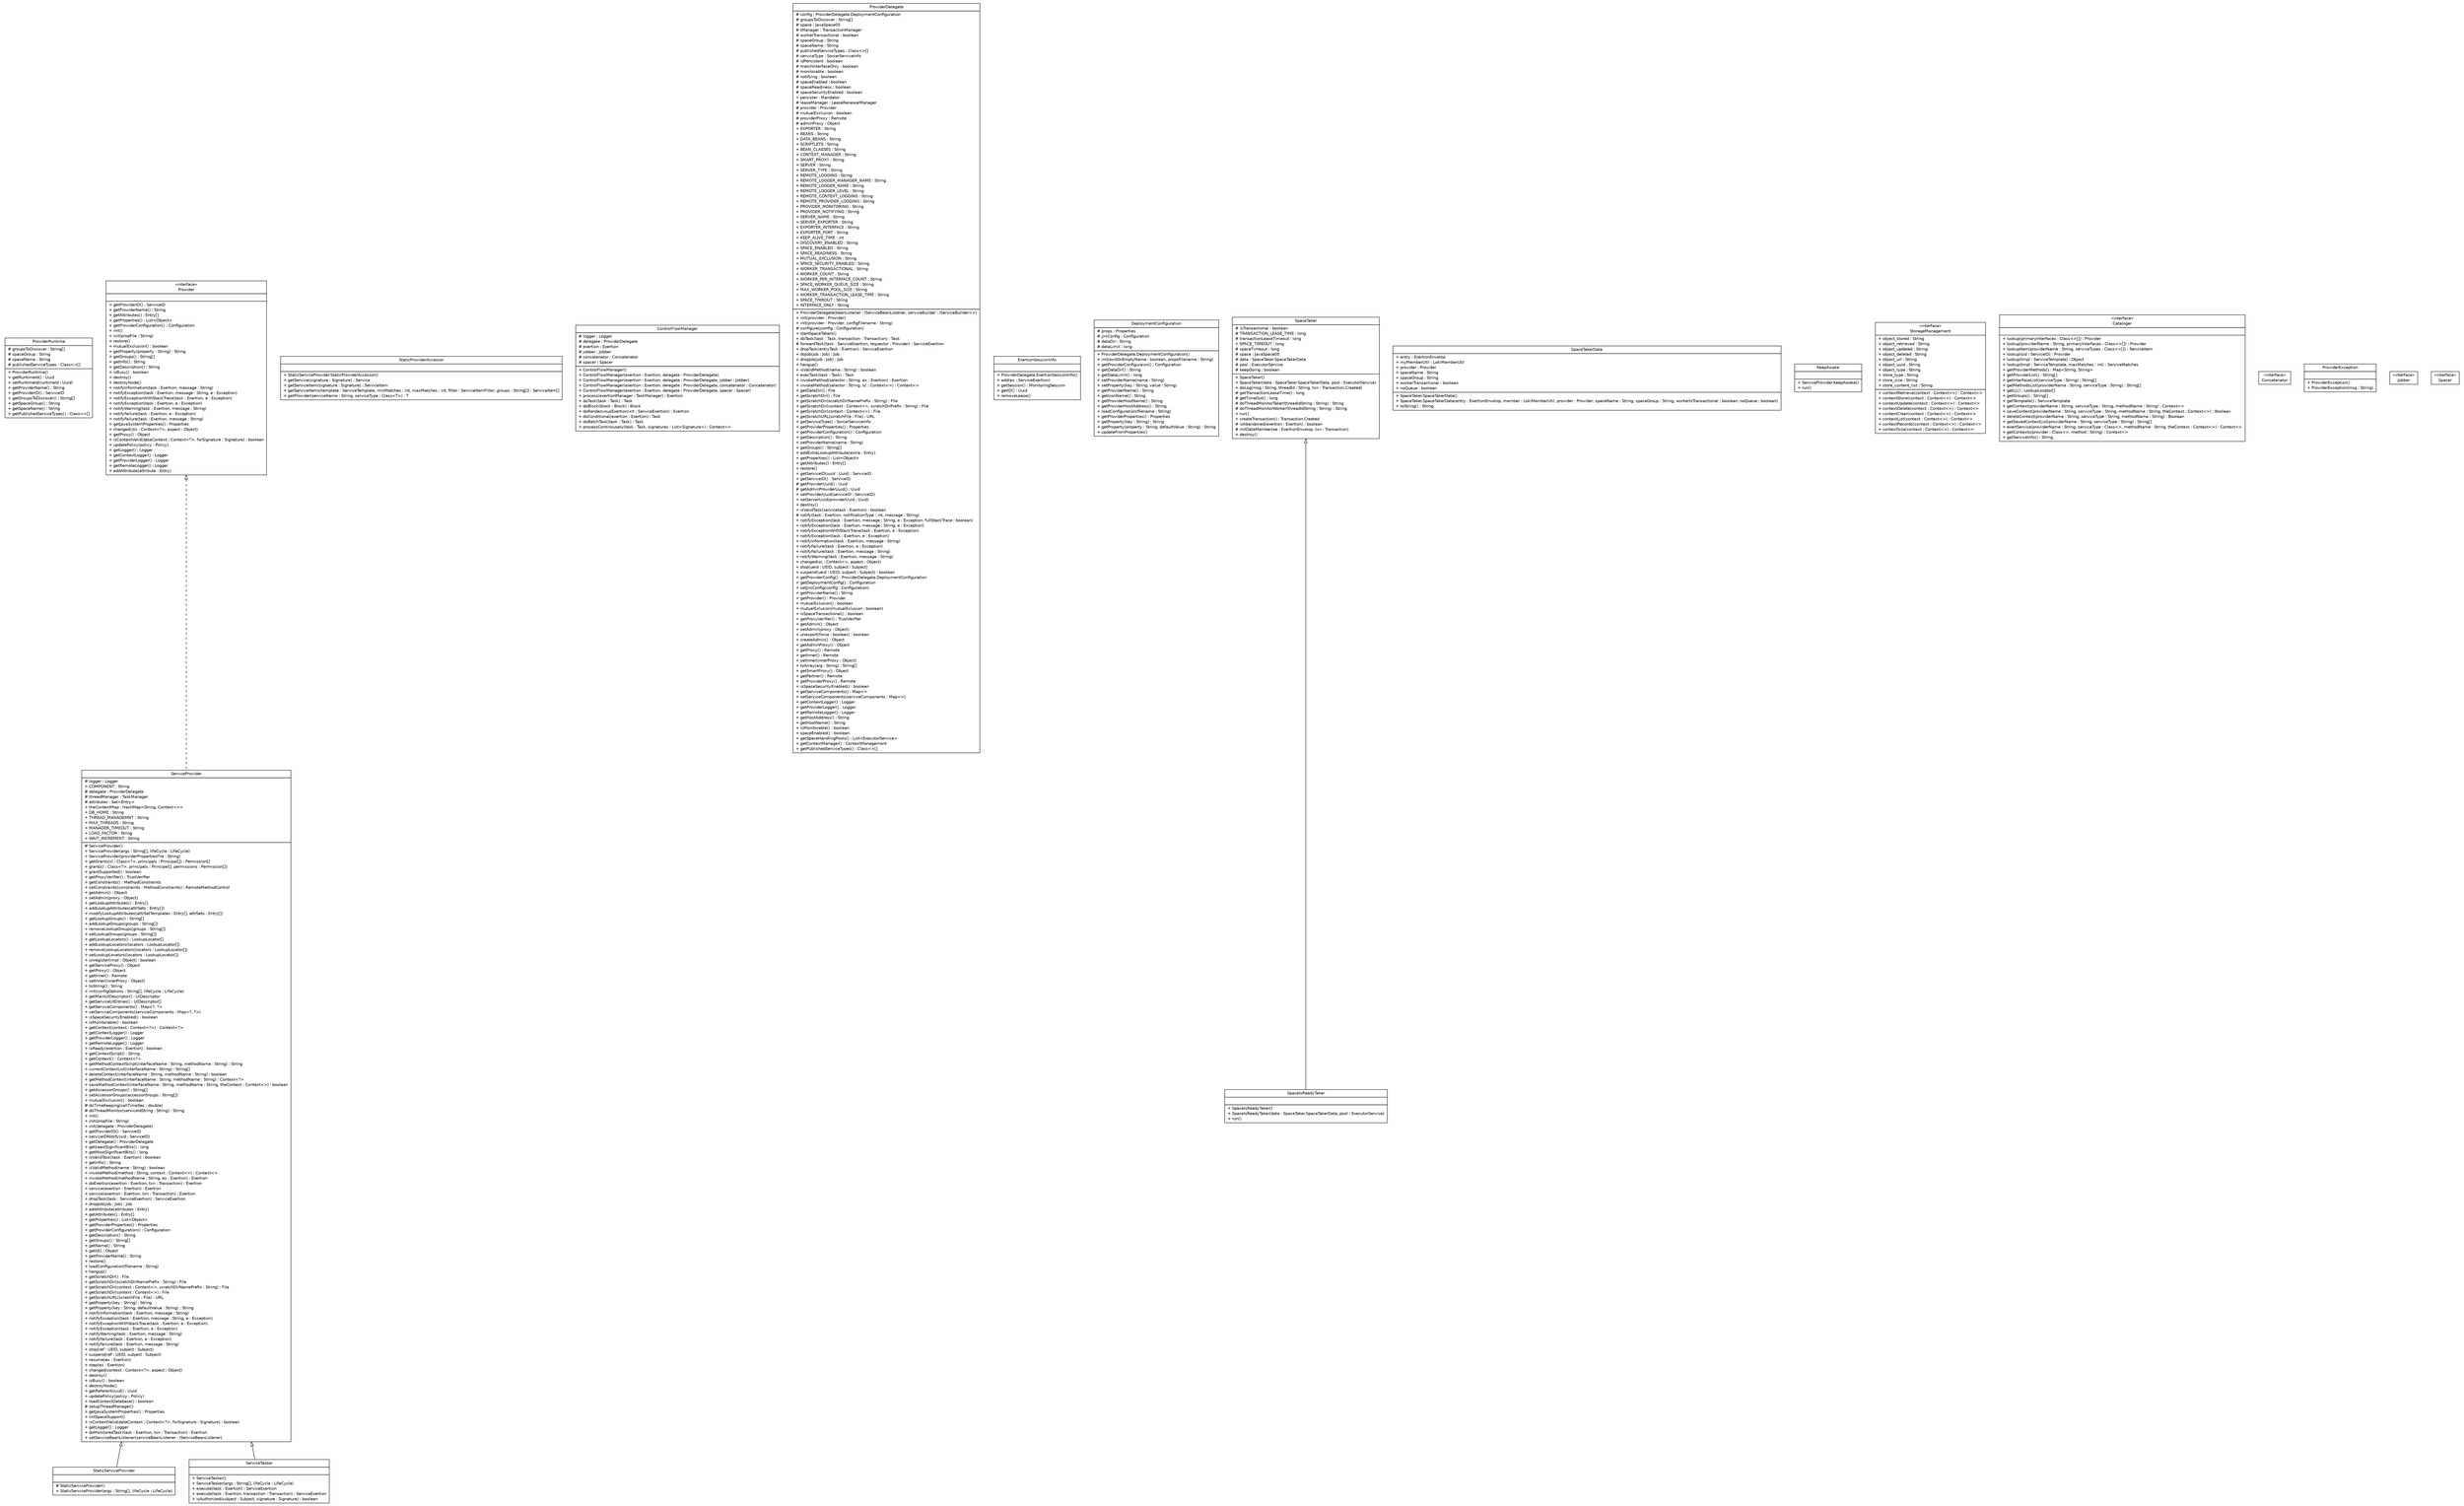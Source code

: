 #!/usr/local/bin/dot
#
# Class diagram 
# Generated by UMLGraph version R5_6 (http://www.umlgraph.org/)
#

digraph G {
	edge [fontname="Helvetica",fontsize=10,labelfontname="Helvetica",labelfontsize=10];
	node [fontname="Helvetica",fontsize=10,shape=plaintext];
	nodesep=0.25;
	ranksep=0.5;
	// sorcer.core.provider.ProviderRuntime
	c14732 [label=<<table title="sorcer.core.provider.ProviderRuntime" border="0" cellborder="1" cellspacing="0" cellpadding="2" port="p" href="./ProviderRuntime.html">
		<tr><td><table border="0" cellspacing="0" cellpadding="1">
<tr><td align="center" balign="center"> ProviderRuntime </td></tr>
		</table></td></tr>
		<tr><td><table border="0" cellspacing="0" cellpadding="1">
<tr><td align="left" balign="left"> # groupsToDiscover : String[] </td></tr>
<tr><td align="left" balign="left"> # spaceGroup : String </td></tr>
<tr><td align="left" balign="left"> # spaceName : String </td></tr>
<tr><td align="left" balign="left"> # publishedServiceTypes : Class&lt;&gt;[] </td></tr>
		</table></td></tr>
		<tr><td><table border="0" cellspacing="0" cellpadding="1">
<tr><td align="left" balign="left"> + ProviderRuntime() </td></tr>
<tr><td align="left" balign="left"> + getRuntimeId() : Uuid </td></tr>
<tr><td align="left" balign="left"> + setRuntimeId(runtimeId : Uuid) </td></tr>
<tr><td align="left" balign="left"> + getProviderName() : String </td></tr>
<tr><td align="left" balign="left"> + getProviderID() : ServiceID </td></tr>
<tr><td align="left" balign="left"> + getGroupsToDiscover() : String[] </td></tr>
<tr><td align="left" balign="left"> + getSpaceGroup() : String </td></tr>
<tr><td align="left" balign="left"> + getSpaceName() : String </td></tr>
<tr><td align="left" balign="left"> + getPublishedServiceTypes() : Class&lt;&gt;[] </td></tr>
		</table></td></tr>
		</table>>, URL="./ProviderRuntime.html", fontname="Helvetica", fontcolor="black", fontsize=10.0];
	// sorcer.core.provider.StaticServiceProvider
	c14733 [label=<<table title="sorcer.core.provider.StaticServiceProvider" border="0" cellborder="1" cellspacing="0" cellpadding="2" port="p" href="./StaticServiceProvider.html">
		<tr><td><table border="0" cellspacing="0" cellpadding="1">
<tr><td align="center" balign="center"> StaticServiceProvider </td></tr>
		</table></td></tr>
		<tr><td><table border="0" cellspacing="0" cellpadding="1">
<tr><td align="left" balign="left">  </td></tr>
		</table></td></tr>
		<tr><td><table border="0" cellspacing="0" cellpadding="1">
<tr><td align="left" balign="left"> # StaticServiceProvider() </td></tr>
<tr><td align="left" balign="left"> + StaticServiceProvider(args : String[], lifeCycle : LifeCycle) </td></tr>
		</table></td></tr>
		</table>>, URL="./StaticServiceProvider.html", fontname="Helvetica", fontcolor="black", fontsize=10.0];
	// sorcer.core.provider.StaticServiceProvider.StaticProviderAccessor
	c14734 [label=<<table title="sorcer.core.provider.StaticServiceProvider.StaticProviderAccessor" border="0" cellborder="1" cellspacing="0" cellpadding="2" port="p" href="./StaticServiceProvider.StaticProviderAccessor.html">
		<tr><td><table border="0" cellspacing="0" cellpadding="1">
<tr><td align="center" balign="center"> StaticProviderAccessor </td></tr>
		</table></td></tr>
		<tr><td><table border="0" cellspacing="0" cellpadding="1">
<tr><td align="left" balign="left">  </td></tr>
		</table></td></tr>
		<tr><td><table border="0" cellspacing="0" cellpadding="1">
<tr><td align="left" balign="left"> + StaticServiceProvider.StaticProviderAccessor() </td></tr>
<tr><td align="left" balign="left"> + getService(signature : Signature) : Service </td></tr>
<tr><td align="left" balign="left"> + getServiceItem(signature : Signature) : ServiceItem </td></tr>
<tr><td align="left" balign="left"> + getServiceItems(template : ServiceTemplate, minMatches : int, maxMatches : int, filter : ServiceItemFilter, groups : String[]) : ServiceItem[] </td></tr>
<tr><td align="left" balign="left"> + getProvider(serviceName : String, serviceType : Class&lt;T&gt;) : T </td></tr>
		</table></td></tr>
		</table>>, URL="./StaticServiceProvider.StaticProviderAccessor.html", fontname="Helvetica", fontcolor="black", fontsize=10.0];
	// sorcer.core.provider.ServiceTasker
	c14735 [label=<<table title="sorcer.core.provider.ServiceTasker" border="0" cellborder="1" cellspacing="0" cellpadding="2" port="p" href="./ServiceTasker.html">
		<tr><td><table border="0" cellspacing="0" cellpadding="1">
<tr><td align="center" balign="center"> ServiceTasker </td></tr>
		</table></td></tr>
		<tr><td><table border="0" cellspacing="0" cellpadding="1">
<tr><td align="left" balign="left">  </td></tr>
		</table></td></tr>
		<tr><td><table border="0" cellspacing="0" cellpadding="1">
<tr><td align="left" balign="left"> + ServiceTasker() </td></tr>
<tr><td align="left" balign="left"> + ServiceTasker(args : String[], lifeCycle : LifeCycle) </td></tr>
<tr><td align="left" balign="left"> + execute(task : Exertion) : ServiceExertion </td></tr>
<tr><td align="left" balign="left"> + execute(task : Exertion, transaction : Transaction) : ServiceExertion </td></tr>
<tr><td align="left" balign="left"> + isAuthorized(subject : Subject, signature : Signature) : boolean </td></tr>
		</table></td></tr>
		</table>>, URL="./ServiceTasker.html", fontname="Helvetica", fontcolor="black", fontsize=10.0];
	// sorcer.core.provider.ControlFlowManager
	c14736 [label=<<table title="sorcer.core.provider.ControlFlowManager" border="0" cellborder="1" cellspacing="0" cellpadding="2" port="p" href="./ControlFlowManager.html">
		<tr><td><table border="0" cellspacing="0" cellpadding="1">
<tr><td align="center" balign="center"> ControlFlowManager </td></tr>
		</table></td></tr>
		<tr><td><table border="0" cellspacing="0" cellpadding="1">
<tr><td align="left" balign="left"> # logger : Logger </td></tr>
<tr><td align="left" balign="left"> # delegate : ProviderDelegate </td></tr>
<tr><td align="left" balign="left"> # exertion : Exertion </td></tr>
<tr><td align="left" balign="left"> # jobber : Jobber </td></tr>
<tr><td align="left" balign="left"> # concatenator : Concatenator </td></tr>
<tr><td align="left" balign="left"> # spacer : Spacer </td></tr>
		</table></td></tr>
		<tr><td><table border="0" cellspacing="0" cellpadding="1">
<tr><td align="left" balign="left"> + ControlFlowManager() </td></tr>
<tr><td align="left" balign="left"> + ControlFlowManager(exertion : Exertion, delegate : ProviderDelegate) </td></tr>
<tr><td align="left" balign="left"> + ControlFlowManager(exertion : Exertion, delegate : ProviderDelegate, jobber : Jobber) </td></tr>
<tr><td align="left" balign="left"> + ControlFlowManager(exertion : Exertion, delegate : ProviderDelegate, concatenator : Concatenator) </td></tr>
<tr><td align="left" balign="left"> + ControlFlowManager(exertion : Exertion, delegate : ProviderDelegate, spacer : Spacer) </td></tr>
<tr><td align="left" balign="left"> + process(exertionManager : TaskManager) : Exertion </td></tr>
<tr><td align="left" balign="left"> + doTask(task : Task) : Task </td></tr>
<tr><td align="left" balign="left"> + doBlock(block : Block) : Block </td></tr>
<tr><td align="left" balign="left"> + doRendezvousExertion(xrt : ServiceExertion) : Exertion </td></tr>
<tr><td align="left" balign="left"> + doConditional(exertion : Exertion) : Task </td></tr>
<tr><td align="left" balign="left"> + doBatchTask(task : Task) : Task </td></tr>
<tr><td align="left" balign="left"> + processContinousely(task : Task, signatures : List&lt;Signature&gt;) : Context&lt;&gt; </td></tr>
		</table></td></tr>
		</table>>, URL="./ControlFlowManager.html", fontname="Helvetica", fontcolor="black", fontsize=10.0];
	// sorcer.core.provider.ProviderDelegate
	c14737 [label=<<table title="sorcer.core.provider.ProviderDelegate" border="0" cellborder="1" cellspacing="0" cellpadding="2" port="p" href="./ProviderDelegate.html">
		<tr><td><table border="0" cellspacing="0" cellpadding="1">
<tr><td align="center" balign="center"> ProviderDelegate </td></tr>
		</table></td></tr>
		<tr><td><table border="0" cellspacing="0" cellpadding="1">
<tr><td align="left" balign="left"> # config : ProviderDelegate.DeploymentConfiguration </td></tr>
<tr><td align="left" balign="left"> # groupsToDiscover : String[] </td></tr>
<tr><td align="left" balign="left"> # space : JavaSpace05 </td></tr>
<tr><td align="left" balign="left"> # tManager : TransactionManager </td></tr>
<tr><td align="left" balign="left"> # workerTransactional : boolean </td></tr>
<tr><td align="left" balign="left"> # spaceGroup : String </td></tr>
<tr><td align="left" balign="left"> # spaceName : String </td></tr>
<tr><td align="left" balign="left"> # publishedServiceTypes : Class&lt;&gt;[] </td></tr>
<tr><td align="left" balign="left"> # serviceType : SorcerServiceInfo </td></tr>
<tr><td align="left" balign="left"> # idPersistent : boolean </td></tr>
<tr><td align="left" balign="left"> # matchInterfaceOnly : boolean </td></tr>
<tr><td align="left" balign="left"> # monitorable : boolean </td></tr>
<tr><td align="left" balign="left"> # notifying : boolean </td></tr>
<tr><td align="left" balign="left"> # spaceEnabled : boolean </td></tr>
<tr><td align="left" balign="left"> # spaceReadiness : boolean </td></tr>
<tr><td align="left" balign="left"> # spaceSecurityEnabled : boolean </td></tr>
<tr><td align="left" balign="left"> + persister : Mandator </td></tr>
<tr><td align="left" balign="left"> # leaseManager : LeaseRenewalManager </td></tr>
<tr><td align="left" balign="left"> # provider : Provider </td></tr>
<tr><td align="left" balign="left"> # mutualExclusion : boolean </td></tr>
<tr><td align="left" balign="left"> # providerProxy : Remote </td></tr>
<tr><td align="left" balign="left"> # adminProxy : Object </td></tr>
<tr><td align="left" balign="left"> + EXPORTER : String </td></tr>
<tr><td align="left" balign="left"> + BEANS : String </td></tr>
<tr><td align="left" balign="left"> + DATA_BEANS : String </td></tr>
<tr><td align="left" balign="left"> + SCRIPTLETS : String </td></tr>
<tr><td align="left" balign="left"> + BEAN_CLASSES : String </td></tr>
<tr><td align="left" balign="left"> + CONTEXT_MANAGER : String </td></tr>
<tr><td align="left" balign="left"> + SMART_PROXY : String </td></tr>
<tr><td align="left" balign="left"> + SERVER : String </td></tr>
<tr><td align="left" balign="left"> + SERVER_TYPE : String </td></tr>
<tr><td align="left" balign="left"> + REMOTE_LOGGING : String </td></tr>
<tr><td align="left" balign="left"> + REMOTE_LOGGER_MANAGER_NAME : String </td></tr>
<tr><td align="left" balign="left"> + REMOTE_LOGGER_NAME : String </td></tr>
<tr><td align="left" balign="left"> + REMOTE_LOGGER_LEVEL : String </td></tr>
<tr><td align="left" balign="left"> + REMOTE_CONTEXT_LOGGING : String </td></tr>
<tr><td align="left" balign="left"> + REMOTE_PROVIDER_LOGGING : String </td></tr>
<tr><td align="left" balign="left"> + PROVIDER_MONITORING : String </td></tr>
<tr><td align="left" balign="left"> + PROVIDER_NOTIFYING : String </td></tr>
<tr><td align="left" balign="left"> + SERVER_NAME : String </td></tr>
<tr><td align="left" balign="left"> + SERVER_EXPORTER : String </td></tr>
<tr><td align="left" balign="left"> + EXPORTER_INTERFACE : String </td></tr>
<tr><td align="left" balign="left"> + EXPORTER_PORT : String </td></tr>
<tr><td align="left" balign="left"> + KEEP_ALIVE_TIME : int </td></tr>
<tr><td align="left" balign="left"> + DISCOVERY_ENABLED : String </td></tr>
<tr><td align="left" balign="left"> + SPACE_ENABLED : String </td></tr>
<tr><td align="left" balign="left"> + SPACE_READINESS : String </td></tr>
<tr><td align="left" balign="left"> + MUTUAL_EXCLUSION : String </td></tr>
<tr><td align="left" balign="left"> + SPACE_SECURITY_ENABLED : String </td></tr>
<tr><td align="left" balign="left"> + WORKER_TRANSACTIONAL : String </td></tr>
<tr><td align="left" balign="left"> + WORKER_COUNT : String </td></tr>
<tr><td align="left" balign="left"> + WORKER_PER_INTERFACE_COUNT : String </td></tr>
<tr><td align="left" balign="left"> + SPACE_WORKER_QUEUE_SIZE : String </td></tr>
<tr><td align="left" balign="left"> + MAX_WORKER_POOL_SIZE : String </td></tr>
<tr><td align="left" balign="left"> + WORKER_TRANSACTION_LEASE_TIME : String </td></tr>
<tr><td align="left" balign="left"> + SPACE_TIMEOUT : String </td></tr>
<tr><td align="left" balign="left"> + INTERFACE_ONLY : String </td></tr>
		</table></td></tr>
		<tr><td><table border="0" cellspacing="0" cellpadding="1">
<tr><td align="left" balign="left"> + ProviderDelegate(beanListener : IServiceBeanListener, serviceBuilder : IServiceBuilder&lt;&gt;) </td></tr>
<tr><td align="left" balign="left"> + init(provider : Provider) </td></tr>
<tr><td align="left" balign="left"> + init(provider : Provider, configFilename : String) </td></tr>
<tr><td align="left" balign="left"> # configure(jconfig : Configuration) </td></tr>
<tr><td align="left" balign="left"> + startSpaceTakers() </td></tr>
<tr><td align="left" balign="left"> + doTask(task : Task, transaction : Transaction) : Task </td></tr>
<tr><td align="left" balign="left"> # forwardTask(task : ServiceExertion, requestor : Provider) : ServiceExertion </td></tr>
<tr><td align="left" balign="left"> + dropTask(entryTask : Exertion) : ServiceExertion </td></tr>
<tr><td align="left" balign="left"> + doJob(job : Job) : Job </td></tr>
<tr><td align="left" balign="left"> + dropJob(job : Job) : Job </td></tr>
<tr><td align="left" balign="left"> + hangup() </td></tr>
<tr><td align="left" balign="left"> + isValidMethod(name : String) : boolean </td></tr>
<tr><td align="left" balign="left"> + execTask(task : Task) : Task </td></tr>
<tr><td align="left" balign="left"> + invokeMethod(selector : String, ex : Exertion) : Exertion </td></tr>
<tr><td align="left" balign="left"> + invokeMethod(selector : String, sc : Context&lt;&gt;) : Context&lt;&gt; </td></tr>
<tr><td align="left" balign="left"> + getDataDir() : File </td></tr>
<tr><td align="left" balign="left"> + getScratchDir() : File </td></tr>
<tr><td align="left" balign="left"> + getScratchDir(scratchDirNamePrefix : String) : File </td></tr>
<tr><td align="left" balign="left"> + getScratchDir(context : Context&lt;&gt;, scratchDirPrefix : String) : File </td></tr>
<tr><td align="left" balign="left"> + getScratchDir(context : Context&lt;&gt;) : File </td></tr>
<tr><td align="left" balign="left"> + getScratchURL(scratchFile : File) : URL </td></tr>
<tr><td align="left" balign="left"> + getServiceType() : SorcerServiceInfo </td></tr>
<tr><td align="left" balign="left"> + getProviderProperties() : Properties </td></tr>
<tr><td align="left" balign="left"> + getProviderConfiguration() : Configuration </td></tr>
<tr><td align="left" balign="left"> + getDescription() : String </td></tr>
<tr><td align="left" balign="left"> + setProviderName(name : String) </td></tr>
<tr><td align="left" balign="left"> + getGroups() : String[] </td></tr>
<tr><td align="left" balign="left"> + addExtraLookupAttribute(extra : Entry) </td></tr>
<tr><td align="left" balign="left"> + getProperties() : List&lt;Object&gt; </td></tr>
<tr><td align="left" balign="left"> + getAttributes() : Entry[] </td></tr>
<tr><td align="left" balign="left"> + restore() </td></tr>
<tr><td align="left" balign="left"> + getServiceID(uuid : Uuid) : ServiceID </td></tr>
<tr><td align="left" balign="left"> + getServiceID() : ServiceID </td></tr>
<tr><td align="left" balign="left"> # getProviderUuid() : Uuid </td></tr>
<tr><td align="left" balign="left"> # getAdminProviderUuid() : Uuid </td></tr>
<tr><td align="left" balign="left"> + setProviderUuid(serviceID : ServiceID) </td></tr>
<tr><td align="left" balign="left"> + setServerUuid(providerUuid : Uuid) </td></tr>
<tr><td align="left" balign="left"> + destroy() </td></tr>
<tr><td align="left" balign="left"> + isValidTask(servicetask : Exertion) : boolean </td></tr>
<tr><td align="left" balign="left"> # notify(task : Exertion, notificationType : int, message : String) </td></tr>
<tr><td align="left" balign="left"> + notifyException(task : Exertion, message : String, e : Exception, fullStackTrace : boolean) </td></tr>
<tr><td align="left" balign="left"> + notifyException(task : Exertion, message : String, e : Exception) </td></tr>
<tr><td align="left" balign="left"> + notifyExceptionWithStackTrace(task : Exertion, e : Exception) </td></tr>
<tr><td align="left" balign="left"> + notifyException(task : Exertion, e : Exception) </td></tr>
<tr><td align="left" balign="left"> + notifyInformation(task : Exertion, message : String) </td></tr>
<tr><td align="left" balign="left"> + notifyFailure(task : Exertion, e : Exception) </td></tr>
<tr><td align="left" balign="left"> + notifyFailure(task : Exertion, message : String) </td></tr>
<tr><td align="left" balign="left"> + notifyWarning(task : Exertion, message : String) </td></tr>
<tr><td align="left" balign="left"> + changed(sc : Context&lt;&gt;, aspect : Object) </td></tr>
<tr><td align="left" balign="left"> + stop(ueid : UEID, subject : Subject) </td></tr>
<tr><td align="left" balign="left"> + suspend(ueid : UEID, subject : Subject) : boolean </td></tr>
<tr><td align="left" balign="left"> + getProviderConfig() : ProviderDelegate.DeploymentConfiguration </td></tr>
<tr><td align="left" balign="left"> + getDeploymentConfig() : Configuration </td></tr>
<tr><td align="left" balign="left"> + setJiniConfig(config : Configuration) </td></tr>
<tr><td align="left" balign="left"> + getProviderName() : String </td></tr>
<tr><td align="left" balign="left"> + getProvider() : Provider </td></tr>
<tr><td align="left" balign="left"> + mutualExlusion() : boolean </td></tr>
<tr><td align="left" balign="left"> + mutualExlusion(mutualExlusion : boolean) </td></tr>
<tr><td align="left" balign="left"> + isSpaceTransactional() : boolean </td></tr>
<tr><td align="left" balign="left"> + getProxyVerifier() : TrustVerifier </td></tr>
<tr><td align="left" balign="left"> + getAdmin() : Object </td></tr>
<tr><td align="left" balign="left"> + setAdmin(proxy : Object) </td></tr>
<tr><td align="left" balign="left"> + unexport(force : boolean) : boolean </td></tr>
<tr><td align="left" balign="left"> + createAdmin() : Object </td></tr>
<tr><td align="left" balign="left"> + getAdminProxy() : Object </td></tr>
<tr><td align="left" balign="left"> + getProxy() : Remote </td></tr>
<tr><td align="left" balign="left"> + getInner() : Remote </td></tr>
<tr><td align="left" balign="left"> + setInner(innerProxy : Object) </td></tr>
<tr><td align="left" balign="left"> + toArray(arg : String) : String[] </td></tr>
<tr><td align="left" balign="left"> + getSmartProxy() : Object </td></tr>
<tr><td align="left" balign="left"> + getPartner() : Remote </td></tr>
<tr><td align="left" balign="left"> + getProviderProxy() : Remote </td></tr>
<tr><td align="left" balign="left"> + isSpaceSecurityEnabled() : boolean </td></tr>
<tr><td align="left" balign="left"> + getServiceComponents() : Map&lt;&gt; </td></tr>
<tr><td align="left" balign="left"> + setServiceComponents(serviceComponents : Map&lt;&gt;) </td></tr>
<tr><td align="left" balign="left"> + getContextLogger() : Logger </td></tr>
<tr><td align="left" balign="left"> + getProviderLogger() : Logger </td></tr>
<tr><td align="left" balign="left"> + getRemoteLogger() : Logger </td></tr>
<tr><td align="left" balign="left"> + getHostAddress() : String </td></tr>
<tr><td align="left" balign="left"> + getHostName() : String </td></tr>
<tr><td align="left" balign="left"> + isMonitorable() : boolean </td></tr>
<tr><td align="left" balign="left"> + spaceEnabled() : boolean </td></tr>
<tr><td align="left" balign="left"> + getSpaceHandlingPools() : List&lt;ExecutorService&gt; </td></tr>
<tr><td align="left" balign="left"> + getContextManager() : ContextManagement </td></tr>
<tr><td align="left" balign="left"> + getPublishedServiceTypes() : Class&lt;&gt;[] </td></tr>
		</table></td></tr>
		</table>>, URL="./ProviderDelegate.html", fontname="Helvetica", fontcolor="black", fontsize=10.0];
	// sorcer.core.provider.ProviderDelegate.ExertionSessionInfo
	c14738 [label=<<table title="sorcer.core.provider.ProviderDelegate.ExertionSessionInfo" border="0" cellborder="1" cellspacing="0" cellpadding="2" port="p" href="./ProviderDelegate.ExertionSessionInfo.html">
		<tr><td><table border="0" cellspacing="0" cellpadding="1">
<tr><td align="center" balign="center"> ExertionSessionInfo </td></tr>
		</table></td></tr>
		<tr><td><table border="0" cellspacing="0" cellpadding="1">
<tr><td align="left" balign="left">  </td></tr>
		</table></td></tr>
		<tr><td><table border="0" cellspacing="0" cellpadding="1">
<tr><td align="left" balign="left"> + ProviderDelegate.ExertionSessionInfo() </td></tr>
<tr><td align="left" balign="left"> + add(ex : ServiceExertion) </td></tr>
<tr><td align="left" balign="left"> + getSession() : MonitoringSession </td></tr>
<tr><td align="left" balign="left"> + getID() : Uuid </td></tr>
<tr><td align="left" balign="left"> + removeLease() </td></tr>
		</table></td></tr>
		</table>>, URL="./ProviderDelegate.ExertionSessionInfo.html", fontname="Helvetica", fontcolor="black", fontsize=10.0];
	// sorcer.core.provider.ProviderDelegate.DeploymentConfiguration
	c14739 [label=<<table title="sorcer.core.provider.ProviderDelegate.DeploymentConfiguration" border="0" cellborder="1" cellspacing="0" cellpadding="2" port="p" href="./ProviderDelegate.DeploymentConfiguration.html">
		<tr><td><table border="0" cellspacing="0" cellpadding="1">
<tr><td align="center" balign="center"> DeploymentConfiguration </td></tr>
		</table></td></tr>
		<tr><td><table border="0" cellspacing="0" cellpadding="1">
<tr><td align="left" balign="left"> # props : Properties </td></tr>
<tr><td align="left" balign="left"> # jiniConfig : Configuration </td></tr>
<tr><td align="left" balign="left"> # dataDir : String </td></tr>
<tr><td align="left" balign="left"> # dataLimit : long </td></tr>
		</table></td></tr>
		<tr><td><table border="0" cellspacing="0" cellpadding="1">
<tr><td align="left" balign="left"> + ProviderDelegate.DeploymentConfiguration() </td></tr>
<tr><td align="left" balign="left"> + init(exitOnEmptyName : boolean, propsFilename : String) </td></tr>
<tr><td align="left" balign="left"> + getProviderConfiguraion() : Configuration </td></tr>
<tr><td align="left" balign="left"> + getDataDir() : String </td></tr>
<tr><td align="left" balign="left"> + getDataLimit() : long </td></tr>
<tr><td align="left" balign="left"> + setProviderName(name : String) </td></tr>
<tr><td align="left" balign="left"> + setProperty(key : String, value : String) </td></tr>
<tr><td align="left" balign="left"> + getProviderName() : String </td></tr>
<tr><td align="left" balign="left"> + getIconName() : String </td></tr>
<tr><td align="left" balign="left"> + getProviderHostName() : String </td></tr>
<tr><td align="left" balign="left"> + getProviderHostAddress() : String </td></tr>
<tr><td align="left" balign="left"> + loadConfiguration(filename : String) </td></tr>
<tr><td align="left" balign="left"> + getProviderProperties() : Properties </td></tr>
<tr><td align="left" balign="left"> + getProperty(key : String) : String </td></tr>
<tr><td align="left" balign="left"> + getProperty(property : String, defaultValue : String) : String </td></tr>
<tr><td align="left" balign="left"> + updateFromProperties() </td></tr>
		</table></td></tr>
		</table>>, URL="./ProviderDelegate.DeploymentConfiguration.html", fontname="Helvetica", fontcolor="black", fontsize=10.0];
	// sorcer.core.provider.SpaceIsReadyTaker
	c14740 [label=<<table title="sorcer.core.provider.SpaceIsReadyTaker" border="0" cellborder="1" cellspacing="0" cellpadding="2" port="p" href="./SpaceIsReadyTaker.html">
		<tr><td><table border="0" cellspacing="0" cellpadding="1">
<tr><td align="center" balign="center"> SpaceIsReadyTaker </td></tr>
		</table></td></tr>
		<tr><td><table border="0" cellspacing="0" cellpadding="1">
<tr><td align="left" balign="left">  </td></tr>
		</table></td></tr>
		<tr><td><table border="0" cellspacing="0" cellpadding="1">
<tr><td align="left" balign="left"> + SpaceIsReadyTaker() </td></tr>
<tr><td align="left" balign="left"> + SpaceIsReadyTaker(data : SpaceTaker.SpaceTakerData, pool : ExecutorService) </td></tr>
<tr><td align="left" balign="left"> + run() </td></tr>
		</table></td></tr>
		</table>>, URL="./SpaceIsReadyTaker.html", fontname="Helvetica", fontcolor="black", fontsize=10.0];
	// sorcer.core.provider.SpaceTaker
	c14741 [label=<<table title="sorcer.core.provider.SpaceTaker" border="0" cellborder="1" cellspacing="0" cellpadding="2" port="p" href="./SpaceTaker.html">
		<tr><td><table border="0" cellspacing="0" cellpadding="1">
<tr><td align="center" balign="center"> SpaceTaker </td></tr>
		</table></td></tr>
		<tr><td><table border="0" cellspacing="0" cellpadding="1">
<tr><td align="left" balign="left"> # isTransactional : boolean </td></tr>
<tr><td align="left" balign="left"> # TRANSACTION_LEASE_TIME : long </td></tr>
<tr><td align="left" balign="left"> # transactionLeaseTimeout : long </td></tr>
<tr><td align="left" balign="left"> + SPACE_TIMEOUT : long </td></tr>
<tr><td align="left" balign="left"> # spaceTimeout : long </td></tr>
<tr><td align="left" balign="left"> # space : JavaSpace05 </td></tr>
<tr><td align="left" balign="left"> # data : SpaceTaker.SpaceTakerData </td></tr>
<tr><td align="left" balign="left"> # pool : ExecutorService </td></tr>
<tr><td align="left" balign="left"> # keepGoing : boolean </td></tr>
		</table></td></tr>
		<tr><td><table border="0" cellspacing="0" cellpadding="1">
<tr><td align="left" balign="left"> + SpaceTaker() </td></tr>
<tr><td align="left" balign="left"> + SpaceTaker(data : SpaceTaker.SpaceTakerData, pool : ExecutorService) </td></tr>
<tr><td align="left" balign="left"> + doLog(msg : String, threadId : String, txn : Transaction.Created) </td></tr>
<tr><td align="left" balign="left"> # getTransactionLeaseTime() : long </td></tr>
<tr><td align="left" balign="left"> # getTimeOut() : long </td></tr>
<tr><td align="left" balign="left"> # doThreadMonitorTaker(threadIdString : String) : String </td></tr>
<tr><td align="left" balign="left"> # doThreadMonitorWorker(threadIdString : String) : String </td></tr>
<tr><td align="left" balign="left"> + run() </td></tr>
<tr><td align="left" balign="left"> + createTransaction() : Transaction.Created </td></tr>
<tr><td align="left" balign="left"> # isAbandoned(exertion : Exertion) : boolean </td></tr>
<tr><td align="left" balign="left"> # initDataMember(ee : ExertionEnvelop, txn : Transaction) </td></tr>
<tr><td align="left" balign="left"> + destroy() </td></tr>
		</table></td></tr>
		</table>>, URL="./SpaceTaker.html", fontname="Helvetica", fontcolor="black", fontsize=10.0];
	// sorcer.core.provider.SpaceTaker.SpaceTakerData
	c14742 [label=<<table title="sorcer.core.provider.SpaceTaker.SpaceTakerData" border="0" cellborder="1" cellspacing="0" cellpadding="2" port="p" href="./SpaceTaker.SpaceTakerData.html">
		<tr><td><table border="0" cellspacing="0" cellpadding="1">
<tr><td align="center" balign="center"> SpaceTakerData </td></tr>
		</table></td></tr>
		<tr><td><table border="0" cellspacing="0" cellpadding="1">
<tr><td align="left" balign="left"> + entry : ExertionEnvelop </td></tr>
<tr><td align="left" balign="left"> + myMemberUtil : LokiMemberUtil </td></tr>
<tr><td align="left" balign="left"> + provider : Provider </td></tr>
<tr><td align="left" balign="left"> + spaceName : String </td></tr>
<tr><td align="left" balign="left"> + spaceGroup : String </td></tr>
<tr><td align="left" balign="left"> + workerTransactional : boolean </td></tr>
<tr><td align="left" balign="left"> + noQueue : boolean </td></tr>
		</table></td></tr>
		<tr><td><table border="0" cellspacing="0" cellpadding="1">
<tr><td align="left" balign="left"> + SpaceTaker.SpaceTakerData() </td></tr>
<tr><td align="left" balign="left"> + SpaceTaker.SpaceTakerData(entry : ExertionEnvelop, member : LokiMemberUtil, provider : Provider, spaceName : String, spaceGroup : String, workerIsTransactional : boolean, noQueue : boolean) </td></tr>
<tr><td align="left" balign="left"> + toString() : String </td></tr>
		</table></td></tr>
		</table>>, URL="./SpaceTaker.SpaceTakerData.html", fontname="Helvetica", fontcolor="black", fontsize=10.0];
	// sorcer.core.provider.ServiceProvider
	c14743 [label=<<table title="sorcer.core.provider.ServiceProvider" border="0" cellborder="1" cellspacing="0" cellpadding="2" port="p" href="./ServiceProvider.html">
		<tr><td><table border="0" cellspacing="0" cellpadding="1">
<tr><td align="center" balign="center"> ServiceProvider </td></tr>
		</table></td></tr>
		<tr><td><table border="0" cellspacing="0" cellpadding="1">
<tr><td align="left" balign="left"> # logger : Logger </td></tr>
<tr><td align="left" balign="left"> + COMPONENT : String </td></tr>
<tr><td align="left" balign="left"> # delegate : ProviderDelegate </td></tr>
<tr><td align="left" balign="left"> # threadManager : TaskManager </td></tr>
<tr><td align="left" balign="left"> # attributes : Set&lt;Entry&gt; </td></tr>
<tr><td align="left" balign="left"> + theContextMap : HashMap&lt;String, Context&lt;&gt;&gt; </td></tr>
<tr><td align="left" balign="left"> + DB_HOME : String </td></tr>
<tr><td align="left" balign="left"> + THREAD_MANAGEMNT : String </td></tr>
<tr><td align="left" balign="left"> + MAX_THREADS : String </td></tr>
<tr><td align="left" balign="left"> + MANAGER_TIMEOUT : String </td></tr>
<tr><td align="left" balign="left"> + LOAD_FACTOR : String </td></tr>
<tr><td align="left" balign="left"> + WAIT_INCREMENT : String </td></tr>
		</table></td></tr>
		<tr><td><table border="0" cellspacing="0" cellpadding="1">
<tr><td align="left" balign="left"> # ServiceProvider() </td></tr>
<tr><td align="left" balign="left"> + ServiceProvider(args : String[], lifeCycle : LifeCycle) </td></tr>
<tr><td align="left" balign="left"> + ServiceProvider(providerPropertiesFile : String) </td></tr>
<tr><td align="left" balign="left"> + getGrants(cl : Class&lt;?&gt;, principals : Principal[]) : Permission[] </td></tr>
<tr><td align="left" balign="left"> + grant(cl : Class&lt;?&gt;, principals : Principal[], permissions : Permission[]) </td></tr>
<tr><td align="left" balign="left"> + grantSupported() : boolean </td></tr>
<tr><td align="left" balign="left"> + getProxyVerifier() : TrustVerifier </td></tr>
<tr><td align="left" balign="left"> + getConstraints() : MethodConstraints </td></tr>
<tr><td align="left" balign="left"> + setConstraints(constraints : MethodConstraints) : RemoteMethodControl </td></tr>
<tr><td align="left" balign="left"> + getAdmin() : Object </td></tr>
<tr><td align="left" balign="left"> + setAdmin(proxy : Object) </td></tr>
<tr><td align="left" balign="left"> + getLookupAttributes() : Entry[] </td></tr>
<tr><td align="left" balign="left"> + addLookupAttributes(attrSets : Entry[]) </td></tr>
<tr><td align="left" balign="left"> + modifyLookupAttributes(attrSetTemplates : Entry[], attrSets : Entry[]) </td></tr>
<tr><td align="left" balign="left"> + getLookupGroups() : String[] </td></tr>
<tr><td align="left" balign="left"> + addLookupGroups(groups : String[]) </td></tr>
<tr><td align="left" balign="left"> + removeLookupGroups(groups : String[]) </td></tr>
<tr><td align="left" balign="left"> + setLookupGroups(groups : String[]) </td></tr>
<tr><td align="left" balign="left"> + getLookupLocators() : LookupLocator[] </td></tr>
<tr><td align="left" balign="left"> + addLookupLocators(locators : LookupLocator[]) </td></tr>
<tr><td align="left" balign="left"> + removeLookupLocators(locators : LookupLocator[]) </td></tr>
<tr><td align="left" balign="left"> + setLookupLocators(locators : LookupLocator[]) </td></tr>
<tr><td align="left" balign="left"> + unregister(impl : Object) : boolean </td></tr>
<tr><td align="left" balign="left"> + getServiceProxy() : Object </td></tr>
<tr><td align="left" balign="left"> + getProxy() : Object </td></tr>
<tr><td align="left" balign="left"> + getInner() : Remote </td></tr>
<tr><td align="left" balign="left"> + setInner(innerProxy : Object) </td></tr>
<tr><td align="left" balign="left"> + toString() : String </td></tr>
<tr><td align="left" balign="left"> + init(configOptions : String[], lifeCycle : LifeCycle) </td></tr>
<tr><td align="left" balign="left"> + getMainUIDescriptor() : UIDescriptor </td></tr>
<tr><td align="left" balign="left"> + getServiceUIEntries() : UIDescriptor[] </td></tr>
<tr><td align="left" balign="left"> + getServiceComponents() : Map&lt;?, ?&gt; </td></tr>
<tr><td align="left" balign="left"> + setServiceComponents(serviceComponents : Map&lt;?, ?&gt;) </td></tr>
<tr><td align="left" balign="left"> + isSpaceSecurityEnabled() : boolean </td></tr>
<tr><td align="left" balign="left"> + isMonitorable() : boolean </td></tr>
<tr><td align="left" balign="left"> + getContext(context : Context&lt;?&gt;) : Context&lt;?&gt; </td></tr>
<tr><td align="left" balign="left"> + getContextLogger() : Logger </td></tr>
<tr><td align="left" balign="left"> + getProviderLogger() : Logger </td></tr>
<tr><td align="left" balign="left"> + getRemoteLogger() : Logger </td></tr>
<tr><td align="left" balign="left"> + isReady(exertion : Exertion) : boolean </td></tr>
<tr><td align="left" balign="left"> + getContextScript() : String </td></tr>
<tr><td align="left" balign="left"> + getContext() : Context&lt;?&gt; </td></tr>
<tr><td align="left" balign="left"> + getMethodContextScript(interfaceName : String, methodName : String) : String </td></tr>
<tr><td align="left" balign="left"> + currentContextList(interfaceName : String) : String[] </td></tr>
<tr><td align="left" balign="left"> + deleteContext(interfaceName : String, methodName : String) : boolean </td></tr>
<tr><td align="left" balign="left"> + getMethodContext(interfaceName : String, methodName : String) : Context&lt;?&gt; </td></tr>
<tr><td align="left" balign="left"> + saveMethodContext(interfaceName : String, methodName : String, theContext : Context&lt;&gt;) : boolean </td></tr>
<tr><td align="left" balign="left"> + getAccessorGroups() : String[] </td></tr>
<tr><td align="left" balign="left"> + setAccessorGroups(accessorGroups : String[]) </td></tr>
<tr><td align="left" balign="left"> + mutualExclusion() : boolean </td></tr>
<tr><td align="left" balign="left"> # doTimeKeeping(callTimeSec : double) </td></tr>
<tr><td align="left" balign="left"> # doThreadMonitor(serviceIdString : String) : String </td></tr>
<tr><td align="left" balign="left"> + init() </td></tr>
<tr><td align="left" balign="left"> + init(propFile : String) </td></tr>
<tr><td align="left" balign="left"> + init(delegate : ProviderDelegate) </td></tr>
<tr><td align="left" balign="left"> + getProviderID() : ServiceID </td></tr>
<tr><td align="left" balign="left"> + serviceIDNotify(sid : ServiceID) </td></tr>
<tr><td align="left" balign="left"> + getDelegate() : ProviderDelegate </td></tr>
<tr><td align="left" balign="left"> + getLeastSignificantBits() : long </td></tr>
<tr><td align="left" balign="left"> + getMostSignificantBits() : long </td></tr>
<tr><td align="left" balign="left"> + isValidTask(task : Exertion) : boolean </td></tr>
<tr><td align="left" balign="left"> + getInfo() : String </td></tr>
<tr><td align="left" balign="left"> + isValidMethod(name : String) : boolean </td></tr>
<tr><td align="left" balign="left"> + invokeMethod(method : String, context : Context&lt;&gt;) : Context&lt;&gt; </td></tr>
<tr><td align="left" balign="left"> + invokeMethod(methodName : String, ex : Exertion) : Exertion </td></tr>
<tr><td align="left" balign="left"> + doExertion(exertion : Exertion, txn : Transaction) : Exertion </td></tr>
<tr><td align="left" balign="left"> + service(exertion : Exertion) : Exertion </td></tr>
<tr><td align="left" balign="left"> + service(exertion : Exertion, txn : Transaction) : Exertion </td></tr>
<tr><td align="left" balign="left"> + dropTask(task : ServiceExertion) : ServiceExertion </td></tr>
<tr><td align="left" balign="left"> + dropJob(job : Job) : Job </td></tr>
<tr><td align="left" balign="left"> + addAttribute(attributes : Entry) </td></tr>
<tr><td align="left" balign="left"> + getAttributes() : Entry[] </td></tr>
<tr><td align="left" balign="left"> + getProperties() : List&lt;Object&gt; </td></tr>
<tr><td align="left" balign="left"> + getProviderProperties() : Properties </td></tr>
<tr><td align="left" balign="left"> + getProviderConfiguration() : Configuration </td></tr>
<tr><td align="left" balign="left"> + getDescription() : String </td></tr>
<tr><td align="left" balign="left"> + getGroups() : String[] </td></tr>
<tr><td align="left" balign="left"> + getName() : String </td></tr>
<tr><td align="left" balign="left"> + getId() : Object </td></tr>
<tr><td align="left" balign="left"> + getProviderName() : String </td></tr>
<tr><td align="left" balign="left"> + restore() </td></tr>
<tr><td align="left" balign="left"> + loadConfiguration(filename : String) </td></tr>
<tr><td align="left" balign="left"> + hangup() </td></tr>
<tr><td align="left" balign="left"> + getScratchDir() : File </td></tr>
<tr><td align="left" balign="left"> + getScratchDir(scratchDirNamePrefix : String) : File </td></tr>
<tr><td align="left" balign="left"> + getScratchDir(context : Context&lt;&gt;, scratchDirNamePrefix : String) : File </td></tr>
<tr><td align="left" balign="left"> + getScratchDir(context : Context&lt;&gt;) : File </td></tr>
<tr><td align="left" balign="left"> + getScratchURL(scratchFile : File) : URL </td></tr>
<tr><td align="left" balign="left"> + getProperty(key : String) : String </td></tr>
<tr><td align="left" balign="left"> + getProperty(key : String, defaultValue : String) : String </td></tr>
<tr><td align="left" balign="left"> + notifyInformation(task : Exertion, message : String) </td></tr>
<tr><td align="left" balign="left"> + notifyException(task : Exertion, message : String, e : Exception) </td></tr>
<tr><td align="left" balign="left"> + notifyExceptionWithStackTrace(task : Exertion, e : Exception) </td></tr>
<tr><td align="left" balign="left"> + notifyException(task : Exertion, e : Exception) </td></tr>
<tr><td align="left" balign="left"> + notifyWarning(task : Exertion, message : String) </td></tr>
<tr><td align="left" balign="left"> + notifyFailure(task : Exertion, e : Exception) </td></tr>
<tr><td align="left" balign="left"> + notifyFailure(task : Exertion, message : String) </td></tr>
<tr><td align="left" balign="left"> + stop(ref : UEID, subject : Subject) </td></tr>
<tr><td align="left" balign="left"> + suspend(ref : UEID, subject : Subject) </td></tr>
<tr><td align="left" balign="left"> + resume(ex : Exertion) </td></tr>
<tr><td align="left" balign="left"> + step(ex : Exertion) </td></tr>
<tr><td align="left" balign="left"> + changed(context : Context&lt;?&gt;, aspect : Object) </td></tr>
<tr><td align="left" balign="left"> + destroy() </td></tr>
<tr><td align="left" balign="left"> + isBusy() : boolean </td></tr>
<tr><td align="left" balign="left"> + destroyNode() </td></tr>
<tr><td align="left" balign="left"> + getReferentUuid() : Uuid </td></tr>
<tr><td align="left" balign="left"> + updatePolicy(policy : Policy) </td></tr>
<tr><td align="left" balign="left"> + loadContextDatabase() : boolean </td></tr>
<tr><td align="left" balign="left"> # setupThreadManager() </td></tr>
<tr><td align="left" balign="left"> + getJavaSystemProperties() : Properties </td></tr>
<tr><td align="left" balign="left"> + initSpaceSupport() </td></tr>
<tr><td align="left" balign="left"> + isContextValid(dataContext : Context&lt;?&gt;, forSignature : Signature) : boolean </td></tr>
<tr><td align="left" balign="left"> + getLogger() : Logger </td></tr>
<tr><td align="left" balign="left"> + doMonitoredTask(task : Exertion, txn : Transaction) : Exertion </td></tr>
<tr><td align="left" balign="left"> + setServiceBeanListener(serviceBeanListener : IServiceBeanListener) </td></tr>
		</table></td></tr>
		</table>>, URL="./ServiceProvider.html", fontname="Helvetica", fontcolor="black", fontsize=10.0];
	// sorcer.core.provider.ServiceProvider.KeepAwake
	c14744 [label=<<table title="sorcer.core.provider.ServiceProvider.KeepAwake" border="0" cellborder="1" cellspacing="0" cellpadding="2" port="p" href="./ServiceProvider.KeepAwake.html">
		<tr><td><table border="0" cellspacing="0" cellpadding="1">
<tr><td align="center" balign="center"> KeepAwake </td></tr>
		</table></td></tr>
		<tr><td><table border="0" cellspacing="0" cellpadding="1">
<tr><td align="left" balign="left">  </td></tr>
		</table></td></tr>
		<tr><td><table border="0" cellspacing="0" cellpadding="1">
<tr><td align="left" balign="left"> + ServiceProvider.KeepAwake() </td></tr>
<tr><td align="left" balign="left"> + run() </td></tr>
		</table></td></tr>
		</table>>, URL="./ServiceProvider.KeepAwake.html", fontname="Helvetica", fontcolor="black", fontsize=10.0];
	// sorcer.core.provider.StorageManagement
	c14745 [label=<<table title="sorcer.core.provider.StorageManagement" border="0" cellborder="1" cellspacing="0" cellpadding="2" port="p" href="./StorageManagement.html">
		<tr><td><table border="0" cellspacing="0" cellpadding="1">
<tr><td align="center" balign="center"> &#171;interface&#187; </td></tr>
<tr><td align="center" balign="center"> StorageManagement </td></tr>
		</table></td></tr>
		<tr><td><table border="0" cellspacing="0" cellpadding="1">
<tr><td align="left" balign="left"> + object_stored : String </td></tr>
<tr><td align="left" balign="left"> + object_retrieved : String </td></tr>
<tr><td align="left" balign="left"> + object_updated : String </td></tr>
<tr><td align="left" balign="left"> + object_deleted : String </td></tr>
<tr><td align="left" balign="left"> + object_url : String </td></tr>
<tr><td align="left" balign="left"> + object_uuid : String </td></tr>
<tr><td align="left" balign="left"> + object_type : String </td></tr>
<tr><td align="left" balign="left"> + store_type : String </td></tr>
<tr><td align="left" balign="left"> + store_size : String </td></tr>
<tr><td align="left" balign="left"> + store_content_list : String </td></tr>
		</table></td></tr>
		<tr><td><table border="0" cellspacing="0" cellpadding="1">
<tr><td align="left" balign="left"> + contextRetrieve(context : Context&lt;&gt;) : Context&lt;&gt; </td></tr>
<tr><td align="left" balign="left"> + contextStore(context : Context&lt;&gt;) : Context&lt;&gt; </td></tr>
<tr><td align="left" balign="left"> + contextUpdate(context : Context&lt;&gt;) : Context&lt;&gt; </td></tr>
<tr><td align="left" balign="left"> + contextDelete(context : Context&lt;&gt;) : Context&lt;&gt; </td></tr>
<tr><td align="left" balign="left"> + contextClear(context : Context&lt;&gt;) : Context&lt;&gt; </td></tr>
<tr><td align="left" balign="left"> + contextList(context : Context&lt;&gt;) : Context&lt;&gt; </td></tr>
<tr><td align="left" balign="left"> + contextRecords(context : Context&lt;&gt;) : Context&lt;&gt; </td></tr>
<tr><td align="left" balign="left"> + contextSize(context : Context&lt;&gt;) : Context&lt;&gt; </td></tr>
		</table></td></tr>
		</table>>, URL="./StorageManagement.html", fontname="Helvetica", fontcolor="black", fontsize=10.0];
	// sorcer.core.provider.Cataloger
	c14746 [label=<<table title="sorcer.core.provider.Cataloger" border="0" cellborder="1" cellspacing="0" cellpadding="2" port="p" href="./Cataloger.html">
		<tr><td><table border="0" cellspacing="0" cellpadding="1">
<tr><td align="center" balign="center"> &#171;interface&#187; </td></tr>
<tr><td align="center" balign="center"> Cataloger </td></tr>
		</table></td></tr>
		<tr><td><table border="0" cellspacing="0" cellpadding="1">
<tr><td align="left" balign="left">  </td></tr>
		</table></td></tr>
		<tr><td><table border="0" cellspacing="0" cellpadding="1">
<tr><td align="left" balign="left"> + lookup(primaryInterfaces : Class&lt;&gt;[]) : Provider </td></tr>
<tr><td align="left" balign="left"> + lookup(providerName : String, primaryInterfaces : Class&lt;&gt;[]) : Provider </td></tr>
<tr><td align="left" balign="left"> + lookupItem(providerName : String, serviceTypes : Class&lt;&gt;[]) : ServiceItem </td></tr>
<tr><td align="left" balign="left"> + lookup(sid : ServiceID) : Provider </td></tr>
<tr><td align="left" balign="left"> + lookup(tmpl : ServiceTemplate) : Object </td></tr>
<tr><td align="left" balign="left"> + lookup(tmpl : ServiceTemplate, maxMatches : int) : ServiceMatches </td></tr>
<tr><td align="left" balign="left"> + getProviderMethods() : Map&lt;String, String&gt; </td></tr>
<tr><td align="left" balign="left"> + getProviderList() : String[] </td></tr>
<tr><td align="left" balign="left"> + getInterfaceList(serviceType : String) : String[] </td></tr>
<tr><td align="left" balign="left"> + getMethodsList(providerName : String, serviceType : String) : String[] </td></tr>
<tr><td align="left" balign="left"> + getLL() : LookupLocator[] </td></tr>
<tr><td align="left" balign="left"> + getGroups() : String[] </td></tr>
<tr><td align="left" balign="left"> + getTemplate() : ServiceTemplate </td></tr>
<tr><td align="left" balign="left"> + getContext(providerName : String, serviceType : String, methodName : String) : Context&lt;&gt; </td></tr>
<tr><td align="left" balign="left"> + saveContext(providerName : String, serviceType : String, methodName : String, theContext : Context&lt;&gt;) : Boolean </td></tr>
<tr><td align="left" balign="left"> + deleteContext(providerName : String, serviceType : String, methodName : String) : Boolean </td></tr>
<tr><td align="left" balign="left"> + getSavedContextList(providerName : String, serviceType : String) : String[] </td></tr>
<tr><td align="left" balign="left"> + exertService(providerName : String, serviceType : Class&lt;&gt;, methodName : String, theContext : Context&lt;&gt;) : Context&lt;&gt; </td></tr>
<tr><td align="left" balign="left"> + getContexts(provider : Class&lt;&gt;, method : String) : Context&lt;&gt; </td></tr>
<tr><td align="left" balign="left"> + getServiceInfo() : String </td></tr>
		</table></td></tr>
		</table>>, URL="./Cataloger.html", fontname="Helvetica", fontcolor="black", fontsize=10.0];
	// sorcer.core.provider.Concatenator
	c14747 [label=<<table title="sorcer.core.provider.Concatenator" border="0" cellborder="1" cellspacing="0" cellpadding="2" port="p" href="./Concatenator.html">
		<tr><td><table border="0" cellspacing="0" cellpadding="1">
<tr><td align="center" balign="center"> &#171;interface&#187; </td></tr>
<tr><td align="center" balign="center"> Concatenator </td></tr>
		</table></td></tr>
		</table>>, URL="./Concatenator.html", fontname="Helvetica", fontcolor="black", fontsize=10.0];
	// sorcer.core.provider.ProviderException
	c14748 [label=<<table title="sorcer.core.provider.ProviderException" border="0" cellborder="1" cellspacing="0" cellpadding="2" port="p" href="./ProviderException.html">
		<tr><td><table border="0" cellspacing="0" cellpadding="1">
<tr><td align="center" balign="center"> ProviderException </td></tr>
		</table></td></tr>
		<tr><td><table border="0" cellspacing="0" cellpadding="1">
<tr><td align="left" balign="left">  </td></tr>
		</table></td></tr>
		<tr><td><table border="0" cellspacing="0" cellpadding="1">
<tr><td align="left" balign="left"> + ProviderException() </td></tr>
<tr><td align="left" balign="left"> + ProviderException(msg : String) </td></tr>
		</table></td></tr>
		</table>>, URL="./ProviderException.html", fontname="Helvetica", fontcolor="black", fontsize=10.0];
	// sorcer.core.provider.Jobber
	c14749 [label=<<table title="sorcer.core.provider.Jobber" border="0" cellborder="1" cellspacing="0" cellpadding="2" port="p" href="./Jobber.html">
		<tr><td><table border="0" cellspacing="0" cellpadding="1">
<tr><td align="center" balign="center"> &#171;interface&#187; </td></tr>
<tr><td align="center" balign="center"> Jobber </td></tr>
		</table></td></tr>
		</table>>, URL="./Jobber.html", fontname="Helvetica", fontcolor="black", fontsize=10.0];
	// sorcer.core.provider.Provider
	c14750 [label=<<table title="sorcer.core.provider.Provider" border="0" cellborder="1" cellspacing="0" cellpadding="2" port="p" href="./Provider.html">
		<tr><td><table border="0" cellspacing="0" cellpadding="1">
<tr><td align="center" balign="center"> &#171;interface&#187; </td></tr>
<tr><td align="center" balign="center"> Provider </td></tr>
		</table></td></tr>
		<tr><td><table border="0" cellspacing="0" cellpadding="1">
<tr><td align="left" balign="left">  </td></tr>
		</table></td></tr>
		<tr><td><table border="0" cellspacing="0" cellpadding="1">
<tr><td align="left" balign="left"> + getProviderID() : ServiceID </td></tr>
<tr><td align="left" balign="left"> + getProviderName() : String </td></tr>
<tr><td align="left" balign="left"> + getAttributes() : Entry[] </td></tr>
<tr><td align="left" balign="left"> + getProperties() : List&lt;Object&gt; </td></tr>
<tr><td align="left" balign="left"> + getProviderConfiguration() : Configuration </td></tr>
<tr><td align="left" balign="left"> + init() </td></tr>
<tr><td align="left" balign="left"> + init(propFile : String) </td></tr>
<tr><td align="left" balign="left"> + restore() </td></tr>
<tr><td align="left" balign="left"> + mutualExclusion() : boolean </td></tr>
<tr><td align="left" balign="left"> + getProperty(property : String) : String </td></tr>
<tr><td align="left" balign="left"> + getGroups() : String[] </td></tr>
<tr><td align="left" balign="left"> + getInfo() : String </td></tr>
<tr><td align="left" balign="left"> + getDescription() : String </td></tr>
<tr><td align="left" balign="left"> + isBusy() : boolean </td></tr>
<tr><td align="left" balign="left"> + destroy() </td></tr>
<tr><td align="left" balign="left"> + destroyNode() </td></tr>
<tr><td align="left" balign="left"> + notifyInformation(task : Exertion, message : String) </td></tr>
<tr><td align="left" balign="left"> + notifyException(task : Exertion, message : String, e : Exception) </td></tr>
<tr><td align="left" balign="left"> + notifyExceptionWithStackTrace(task : Exertion, e : Exception) </td></tr>
<tr><td align="left" balign="left"> + notifyException(task : Exertion, e : Exception) </td></tr>
<tr><td align="left" balign="left"> + notifyWarning(task : Exertion, message : String) </td></tr>
<tr><td align="left" balign="left"> + notifyFailure(task : Exertion, e : Exception) </td></tr>
<tr><td align="left" balign="left"> + notifyFailure(task : Exertion, message : String) </td></tr>
<tr><td align="left" balign="left"> + getJavaSystemProperties() : Properties </td></tr>
<tr><td align="left" balign="left"> + changed(ctx : Context&lt;?&gt;, aspect : Object) </td></tr>
<tr><td align="left" balign="left"> + getProxy() : Object </td></tr>
<tr><td align="left" balign="left"> + isContextValid(dataContext : Context&lt;?&gt;, forSignature : Signature) : boolean </td></tr>
<tr><td align="left" balign="left"> + updatePolicy(policy : Policy) </td></tr>
<tr><td align="left" balign="left"> + getLogger() : Logger </td></tr>
<tr><td align="left" balign="left"> + getContextLogger() : Logger </td></tr>
<tr><td align="left" balign="left"> + getProviderLogger() : Logger </td></tr>
<tr><td align="left" balign="left"> + getRemoteLogger() : Logger </td></tr>
<tr><td align="left" balign="left"> + addAttribute(attribute : Entry) </td></tr>
		</table></td></tr>
		</table>>, URL="./Provider.html", fontname="Helvetica", fontcolor="black", fontsize=10.0];
	// sorcer.core.provider.Spacer
	c14751 [label=<<table title="sorcer.core.provider.Spacer" border="0" cellborder="1" cellspacing="0" cellpadding="2" port="p" href="./Spacer.html">
		<tr><td><table border="0" cellspacing="0" cellpadding="1">
<tr><td align="center" balign="center"> &#171;interface&#187; </td></tr>
<tr><td align="center" balign="center"> Spacer </td></tr>
		</table></td></tr>
		</table>>, URL="./Spacer.html", fontname="Helvetica", fontcolor="black", fontsize=10.0];
	//sorcer.core.provider.StaticServiceProvider extends sorcer.core.provider.ServiceProvider
	c14743:p -> c14733:p [dir=back,arrowtail=empty];
	//sorcer.core.provider.ServiceTasker extends sorcer.core.provider.ServiceProvider
	c14743:p -> c14735:p [dir=back,arrowtail=empty];
	//sorcer.core.provider.SpaceIsReadyTaker extends sorcer.core.provider.SpaceTaker
	c14741:p -> c14740:p [dir=back,arrowtail=empty];
	//sorcer.core.provider.ServiceProvider implements sorcer.core.provider.Provider
	c14750:p -> c14743:p [dir=back,arrowtail=empty,style=dashed];
}

